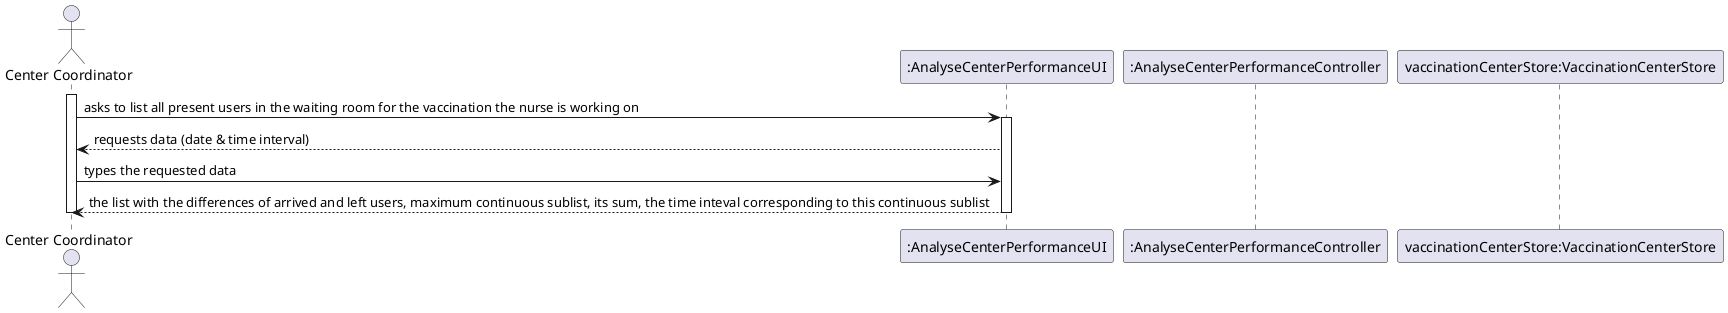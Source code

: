 @startuml

actor "Center Coordinator" AS COORD
participant ":AnalyseCenterPerformanceUI" as UI
participant ":AnalyseCenterPerformanceController" as CTRL
participant "vaccinationCenterStore:VaccinationCenterStore" as VACCS

activate COORD
COORD -> UI : asks to list all present users in the waiting room for the vaccination the nurse is working on
activate UI
UI --> COORD : requests data (date & time interval)
COORD -> UI : types the requested data
UI --> COORD : the list with the differences of arrived and left users, maximum continuous sublist, its sum, the time inteval corresponding to this continuous sublist 
deactivate UI

deactivate COORD

@enduml
